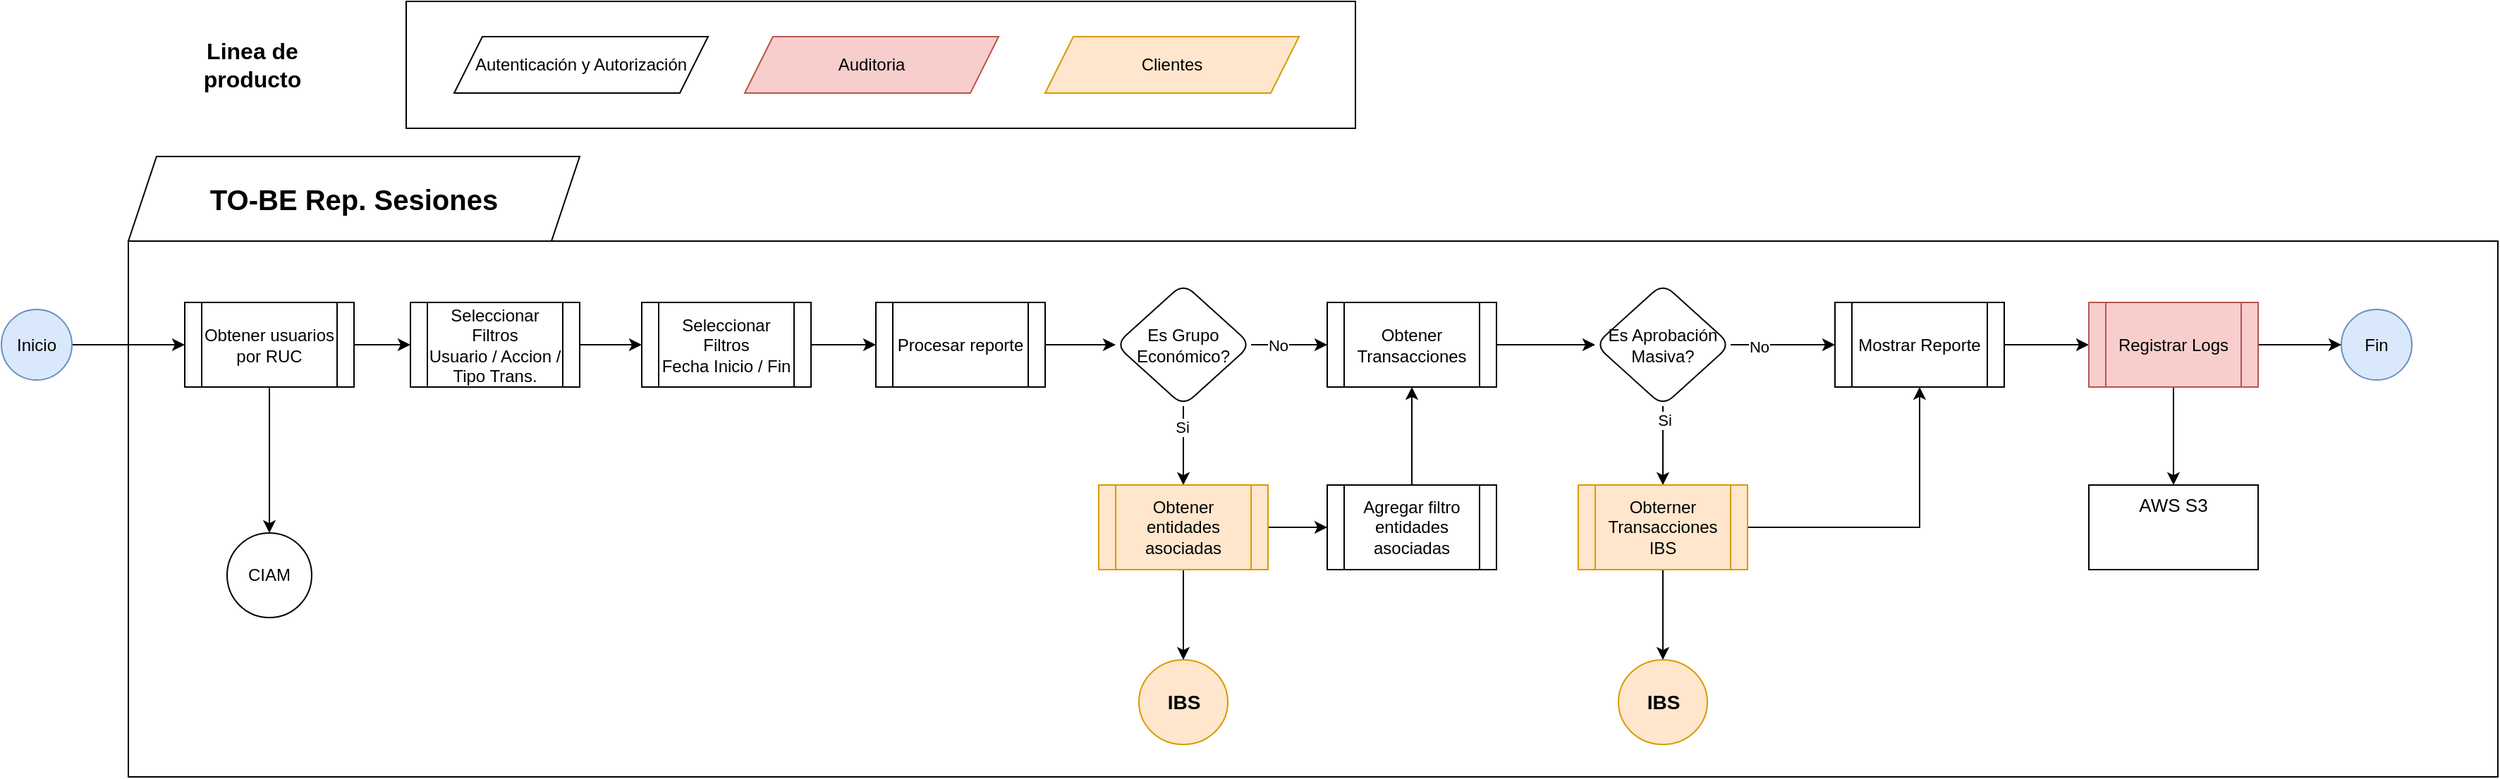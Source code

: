 <mxfile version="24.2.5" type="device">
  <diagram name="Reporte-Sesiones" id="uyfioS9c3OmCX5KtoA34">
    <mxGraphModel dx="1434" dy="836" grid="1" gridSize="10" guides="1" tooltips="1" connect="1" arrows="1" fold="1" page="1" pageScale="1" pageWidth="827" pageHeight="1169" math="0" shadow="0">
      <root>
        <mxCell id="0" />
        <mxCell id="1" parent="0" />
        <mxCell id="oXXsBvyyGmInFixDaYrF-1" value="" style="rounded=0;whiteSpace=wrap;html=1;" parent="1" vertex="1">
          <mxGeometry x="160" y="580" width="1680" height="380" as="geometry" />
        </mxCell>
        <mxCell id="oXXsBvyyGmInFixDaYrF-2" style="edgeStyle=orthogonalEdgeStyle;rounded=0;orthogonalLoop=1;jettySize=auto;html=1;" parent="1" source="oXXsBvyyGmInFixDaYrF-3" target="oXXsBvyyGmInFixDaYrF-6" edge="1">
          <mxGeometry relative="1" as="geometry" />
        </mxCell>
        <mxCell id="oXXsBvyyGmInFixDaYrF-3" value="Inicio" style="ellipse;whiteSpace=wrap;html=1;aspect=fixed;fillColor=#dae8fc;strokeColor=#6c8ebf;" parent="1" vertex="1">
          <mxGeometry x="70" y="628.5" width="50" height="50" as="geometry" />
        </mxCell>
        <mxCell id="oXXsBvyyGmInFixDaYrF-4" value="" style="edgeStyle=orthogonalEdgeStyle;rounded=0;orthogonalLoop=1;jettySize=auto;html=1;" parent="1" source="oXXsBvyyGmInFixDaYrF-6" target="oXXsBvyyGmInFixDaYrF-8" edge="1">
          <mxGeometry relative="1" as="geometry" />
        </mxCell>
        <mxCell id="oXXsBvyyGmInFixDaYrF-5" style="edgeStyle=orthogonalEdgeStyle;rounded=0;orthogonalLoop=1;jettySize=auto;html=1;" parent="1" source="oXXsBvyyGmInFixDaYrF-6" target="oXXsBvyyGmInFixDaYrF-38" edge="1">
          <mxGeometry relative="1" as="geometry" />
        </mxCell>
        <mxCell id="oXXsBvyyGmInFixDaYrF-6" value="Obtener usuarios&lt;div&gt;por RUC&lt;/div&gt;" style="shape=process;whiteSpace=wrap;html=1;backgroundOutline=1;" parent="1" vertex="1">
          <mxGeometry x="200" y="623.5" width="120" height="60" as="geometry" />
        </mxCell>
        <mxCell id="oXXsBvyyGmInFixDaYrF-7" value="" style="edgeStyle=orthogonalEdgeStyle;rounded=0;orthogonalLoop=1;jettySize=auto;html=1;" parent="1" source="oXXsBvyyGmInFixDaYrF-8" target="oXXsBvyyGmInFixDaYrF-10" edge="1">
          <mxGeometry relative="1" as="geometry" />
        </mxCell>
        <mxCell id="oXXsBvyyGmInFixDaYrF-8" value="Seleccionar Filtros&lt;div&gt;Usuario / Accion / Tipo Trans.&lt;/div&gt;" style="shape=process;whiteSpace=wrap;html=1;backgroundOutline=1;" parent="1" vertex="1">
          <mxGeometry x="360" y="623.5" width="120" height="60" as="geometry" />
        </mxCell>
        <mxCell id="oXXsBvyyGmInFixDaYrF-9" value="" style="edgeStyle=orthogonalEdgeStyle;rounded=0;orthogonalLoop=1;jettySize=auto;html=1;" parent="1" source="oXXsBvyyGmInFixDaYrF-10" target="oXXsBvyyGmInFixDaYrF-12" edge="1">
          <mxGeometry relative="1" as="geometry" />
        </mxCell>
        <mxCell id="oXXsBvyyGmInFixDaYrF-10" value="Seleccionar&lt;div&gt;Filtros&lt;div&gt;Fecha Inicio / Fin&lt;/div&gt;&lt;/div&gt;" style="shape=process;whiteSpace=wrap;html=1;backgroundOutline=1;" parent="1" vertex="1">
          <mxGeometry x="524" y="623.5" width="120" height="60" as="geometry" />
        </mxCell>
        <mxCell id="oXXsBvyyGmInFixDaYrF-11" style="edgeStyle=orthogonalEdgeStyle;rounded=0;orthogonalLoop=1;jettySize=auto;html=1;" parent="1" source="oXXsBvyyGmInFixDaYrF-12" target="oXXsBvyyGmInFixDaYrF-15" edge="1">
          <mxGeometry relative="1" as="geometry" />
        </mxCell>
        <mxCell id="oXXsBvyyGmInFixDaYrF-12" value="Procesar reporte" style="shape=process;whiteSpace=wrap;html=1;backgroundOutline=1;" parent="1" vertex="1">
          <mxGeometry x="690" y="623.5" width="120" height="60" as="geometry" />
        </mxCell>
        <mxCell id="oXXsBvyyGmInFixDaYrF-13" style="edgeStyle=orthogonalEdgeStyle;rounded=0;orthogonalLoop=1;jettySize=auto;html=1;" parent="1" source="oXXsBvyyGmInFixDaYrF-15" target="oXXsBvyyGmInFixDaYrF-21" edge="1">
          <mxGeometry relative="1" as="geometry" />
        </mxCell>
        <mxCell id="oXXsBvyyGmInFixDaYrF-14" value="No" style="edgeLabel;html=1;align=center;verticalAlign=middle;resizable=0;points=[];" parent="oXXsBvyyGmInFixDaYrF-13" vertex="1" connectable="0">
          <mxGeometry x="-0.296" y="1" relative="1" as="geometry">
            <mxPoint y="1" as="offset" />
          </mxGeometry>
        </mxCell>
        <mxCell id="oXXsBvyyGmInFixDaYrF-15" value="Es Grupo Económico?" style="rhombus;whiteSpace=wrap;html=1;rounded=1;glass=0;strokeWidth=1;shadow=0;" parent="1" vertex="1">
          <mxGeometry x="860" y="610" width="96" height="87" as="geometry" />
        </mxCell>
        <mxCell id="oXXsBvyyGmInFixDaYrF-16" value="" style="edgeStyle=orthogonalEdgeStyle;rounded=0;orthogonalLoop=1;jettySize=auto;html=1;" parent="1" source="oXXsBvyyGmInFixDaYrF-19" target="oXXsBvyyGmInFixDaYrF-21" edge="1">
          <mxGeometry relative="1" as="geometry" />
        </mxCell>
        <mxCell id="oXXsBvyyGmInFixDaYrF-17" value="" style="edgeStyle=orthogonalEdgeStyle;rounded=0;orthogonalLoop=1;jettySize=auto;html=1;exitX=0.5;exitY=1;exitDx=0;exitDy=0;" parent="1" source="oXXsBvyyGmInFixDaYrF-15" target="oXXsBvyyGmInFixDaYrF-35" edge="1">
          <mxGeometry relative="1" as="geometry" />
        </mxCell>
        <mxCell id="oXXsBvyyGmInFixDaYrF-18" value="Si" style="edgeLabel;html=1;align=center;verticalAlign=middle;resizable=0;points=[];" parent="oXXsBvyyGmInFixDaYrF-17" vertex="1" connectable="0">
          <mxGeometry x="-0.464" y="-1" relative="1" as="geometry">
            <mxPoint as="offset" />
          </mxGeometry>
        </mxCell>
        <mxCell id="oXXsBvyyGmInFixDaYrF-19" value="Agregar filtro entidades asociadas" style="shape=process;whiteSpace=wrap;html=1;backgroundOutline=1;" parent="1" vertex="1">
          <mxGeometry x="1010" y="753" width="120" height="60" as="geometry" />
        </mxCell>
        <mxCell id="oXXsBvyyGmInFixDaYrF-20" style="edgeStyle=orthogonalEdgeStyle;rounded=0;orthogonalLoop=1;jettySize=auto;html=1;" parent="1" source="oXXsBvyyGmInFixDaYrF-21" target="oXXsBvyyGmInFixDaYrF-26" edge="1">
          <mxGeometry relative="1" as="geometry" />
        </mxCell>
        <mxCell id="oXXsBvyyGmInFixDaYrF-21" value="Obtener Transacciones" style="shape=process;whiteSpace=wrap;html=1;backgroundOutline=1;" parent="1" vertex="1">
          <mxGeometry x="1010" y="623.5" width="120" height="60" as="geometry" />
        </mxCell>
        <mxCell id="oXXsBvyyGmInFixDaYrF-22" style="edgeStyle=orthogonalEdgeStyle;rounded=0;orthogonalLoop=1;jettySize=auto;html=1;" parent="1" source="oXXsBvyyGmInFixDaYrF-26" target="oXXsBvyyGmInFixDaYrF-29" edge="1">
          <mxGeometry relative="1" as="geometry" />
        </mxCell>
        <mxCell id="oXXsBvyyGmInFixDaYrF-23" value="Si" style="edgeLabel;html=1;align=center;verticalAlign=middle;resizable=0;points=[];" parent="oXXsBvyyGmInFixDaYrF-22" vertex="1" connectable="0">
          <mxGeometry x="-0.648" y="1" relative="1" as="geometry">
            <mxPoint as="offset" />
          </mxGeometry>
        </mxCell>
        <mxCell id="oXXsBvyyGmInFixDaYrF-24" style="edgeStyle=orthogonalEdgeStyle;rounded=0;orthogonalLoop=1;jettySize=auto;html=1;" parent="1" source="oXXsBvyyGmInFixDaYrF-26" target="oXXsBvyyGmInFixDaYrF-31" edge="1">
          <mxGeometry relative="1" as="geometry" />
        </mxCell>
        <mxCell id="oXXsBvyyGmInFixDaYrF-25" value="No" style="edgeLabel;html=1;align=center;verticalAlign=middle;resizable=0;points=[];" parent="oXXsBvyyGmInFixDaYrF-24" vertex="1" connectable="0">
          <mxGeometry x="-0.46" relative="1" as="geometry">
            <mxPoint y="1" as="offset" />
          </mxGeometry>
        </mxCell>
        <mxCell id="oXXsBvyyGmInFixDaYrF-26" value="Es Aprobación Masiva?" style="rhombus;whiteSpace=wrap;html=1;rounded=1;glass=0;strokeWidth=1;shadow=0;" parent="1" vertex="1">
          <mxGeometry x="1200" y="610" width="96" height="87" as="geometry" />
        </mxCell>
        <mxCell id="oXXsBvyyGmInFixDaYrF-27" value="" style="edgeStyle=orthogonalEdgeStyle;rounded=0;orthogonalLoop=1;jettySize=auto;html=1;" parent="1" source="oXXsBvyyGmInFixDaYrF-29" target="oXXsBvyyGmInFixDaYrF-31" edge="1">
          <mxGeometry relative="1" as="geometry" />
        </mxCell>
        <mxCell id="oXXsBvyyGmInFixDaYrF-28" style="edgeStyle=orthogonalEdgeStyle;rounded=0;orthogonalLoop=1;jettySize=auto;html=1;" parent="1" source="oXXsBvyyGmInFixDaYrF-29" target="oXXsBvyyGmInFixDaYrF-32" edge="1">
          <mxGeometry relative="1" as="geometry" />
        </mxCell>
        <mxCell id="oXXsBvyyGmInFixDaYrF-29" value="Obterner Transacciones IBS" style="shape=process;whiteSpace=wrap;html=1;backgroundOutline=1;fillColor=#ffe6cc;strokeColor=#d79b00;" parent="1" vertex="1">
          <mxGeometry x="1188" y="753" width="120" height="60" as="geometry" />
        </mxCell>
        <mxCell id="oXXsBvyyGmInFixDaYrF-30" style="edgeStyle=orthogonalEdgeStyle;rounded=0;orthogonalLoop=1;jettySize=auto;html=1;entryX=0;entryY=0.5;entryDx=0;entryDy=0;" parent="1" source="oXXsBvyyGmInFixDaYrF-31" target="oXXsBvyyGmInFixDaYrF-41" edge="1">
          <mxGeometry relative="1" as="geometry" />
        </mxCell>
        <mxCell id="oXXsBvyyGmInFixDaYrF-31" value="Mostrar Reporte" style="shape=process;whiteSpace=wrap;html=1;backgroundOutline=1;" parent="1" vertex="1">
          <mxGeometry x="1370" y="623.5" width="120" height="60" as="geometry" />
        </mxCell>
        <mxCell id="oXXsBvyyGmInFixDaYrF-32" value="IBS" style="ellipse;whiteSpace=wrap;html=1;fillColor=#ffe6cc;strokeColor=#d79b00;rounded=1;glass=0;strokeWidth=1;shadow=0;fontSize=14;fontStyle=1" parent="1" vertex="1">
          <mxGeometry x="1216.5" y="877" width="63" height="60" as="geometry" />
        </mxCell>
        <mxCell id="oXXsBvyyGmInFixDaYrF-33" style="edgeStyle=orthogonalEdgeStyle;rounded=0;orthogonalLoop=1;jettySize=auto;html=1;" parent="1" source="oXXsBvyyGmInFixDaYrF-35" target="oXXsBvyyGmInFixDaYrF-19" edge="1">
          <mxGeometry relative="1" as="geometry" />
        </mxCell>
        <mxCell id="oXXsBvyyGmInFixDaYrF-34" style="edgeStyle=orthogonalEdgeStyle;rounded=0;orthogonalLoop=1;jettySize=auto;html=1;" parent="1" source="oXXsBvyyGmInFixDaYrF-35" target="oXXsBvyyGmInFixDaYrF-36" edge="1">
          <mxGeometry relative="1" as="geometry" />
        </mxCell>
        <mxCell id="oXXsBvyyGmInFixDaYrF-35" value="Obtener entidades asociadas" style="shape=process;whiteSpace=wrap;html=1;backgroundOutline=1;fillColor=#ffe6cc;strokeColor=#d79b00;" parent="1" vertex="1">
          <mxGeometry x="848" y="753" width="120" height="60" as="geometry" />
        </mxCell>
        <mxCell id="oXXsBvyyGmInFixDaYrF-36" value="IBS" style="ellipse;whiteSpace=wrap;html=1;fillColor=#ffe6cc;strokeColor=#d79b00;rounded=1;glass=0;strokeWidth=1;shadow=0;fontSize=14;fontStyle=1" parent="1" vertex="1">
          <mxGeometry x="876.5" y="877" width="63" height="60" as="geometry" />
        </mxCell>
        <mxCell id="oXXsBvyyGmInFixDaYrF-37" value="Fin" style="ellipse;whiteSpace=wrap;html=1;aspect=fixed;fillColor=#dae8fc;strokeColor=#6c8ebf;" parent="1" vertex="1">
          <mxGeometry x="1729" y="628.5" width="50" height="50" as="geometry" />
        </mxCell>
        <mxCell id="oXXsBvyyGmInFixDaYrF-38" value="CIAM" style="ellipse;whiteSpace=wrap;html=1;" parent="1" vertex="1">
          <mxGeometry x="230" y="787" width="60" height="60" as="geometry" />
        </mxCell>
        <mxCell id="oXXsBvyyGmInFixDaYrF-39" style="edgeStyle=orthogonalEdgeStyle;rounded=0;orthogonalLoop=1;jettySize=auto;html=1;entryX=0;entryY=0.5;entryDx=0;entryDy=0;" parent="1" source="oXXsBvyyGmInFixDaYrF-41" target="oXXsBvyyGmInFixDaYrF-37" edge="1">
          <mxGeometry relative="1" as="geometry" />
        </mxCell>
        <mxCell id="oXXsBvyyGmInFixDaYrF-40" style="edgeStyle=orthogonalEdgeStyle;rounded=0;orthogonalLoop=1;jettySize=auto;html=1;" parent="1" source="oXXsBvyyGmInFixDaYrF-41" target="oXXsBvyyGmInFixDaYrF-42" edge="1">
          <mxGeometry relative="1" as="geometry" />
        </mxCell>
        <mxCell id="oXXsBvyyGmInFixDaYrF-41" value="Registrar Logs" style="shape=process;whiteSpace=wrap;html=1;backgroundOutline=1;fillColor=#f8cecc;strokeColor=#b85450;" parent="1" vertex="1">
          <mxGeometry x="1550" y="623.5" width="120" height="60" as="geometry" />
        </mxCell>
        <mxCell id="oXXsBvyyGmInFixDaYrF-42" value="&lt;span style=&quot;text-wrap: nowrap;&quot;&gt;&lt;font style=&quot;font-size: 13px;&quot;&gt;AWS S3&lt;/font&gt;&lt;/span&gt;" style="whiteSpace=wrap;html=1;verticalAlign=top;dashed=0;" parent="1" vertex="1">
          <mxGeometry x="1550" y="753" width="120" height="60" as="geometry" />
        </mxCell>
        <mxCell id="oXXsBvyyGmInFixDaYrF-43" value="&lt;b&gt;&lt;font style=&quot;font-size: 20px;&quot;&gt;TO-BE&amp;nbsp;&lt;/font&gt;&lt;/b&gt;&lt;b&gt;&lt;font style=&quot;font-size: 20px;&quot;&gt;Rep. Sesiones&lt;/font&gt;&lt;/b&gt;" style="shape=parallelogram;perimeter=parallelogramPerimeter;whiteSpace=wrap;html=1;fixedSize=1;" parent="1" vertex="1">
          <mxGeometry x="160" y="520" width="320" height="60" as="geometry" />
        </mxCell>
        <mxCell id="_HyM7irJstM-F7F00Zy6-1" value="" style="rounded=0;whiteSpace=wrap;html=1;" vertex="1" parent="1">
          <mxGeometry x="357" y="410" width="673" height="90" as="geometry" />
        </mxCell>
        <mxCell id="_HyM7irJstM-F7F00Zy6-2" value="Autenticación y Autorización" style="shape=parallelogram;perimeter=parallelogramPerimeter;whiteSpace=wrap;html=1;fixedSize=1;" vertex="1" parent="1">
          <mxGeometry x="391" y="435" width="180" height="40" as="geometry" />
        </mxCell>
        <mxCell id="_HyM7irJstM-F7F00Zy6-3" value="Auditoria" style="shape=parallelogram;perimeter=parallelogramPerimeter;whiteSpace=wrap;html=1;fixedSize=1;fillColor=#f8cecc;strokeColor=#b85450;" vertex="1" parent="1">
          <mxGeometry x="597" y="435" width="180" height="40" as="geometry" />
        </mxCell>
        <mxCell id="_HyM7irJstM-F7F00Zy6-4" value="Linea de producto" style="text;html=1;align=center;verticalAlign=middle;whiteSpace=wrap;rounded=0;fontSize=16;fontStyle=1" vertex="1" parent="1">
          <mxGeometry x="210" y="440" width="76" height="30" as="geometry" />
        </mxCell>
        <mxCell id="_HyM7irJstM-F7F00Zy6-5" value="Clientes" style="shape=parallelogram;perimeter=parallelogramPerimeter;whiteSpace=wrap;html=1;fixedSize=1;fillColor=#ffe6cc;strokeColor=#d79b00;" vertex="1" parent="1">
          <mxGeometry x="810" y="435" width="180" height="40" as="geometry" />
        </mxCell>
      </root>
    </mxGraphModel>
  </diagram>
</mxfile>
